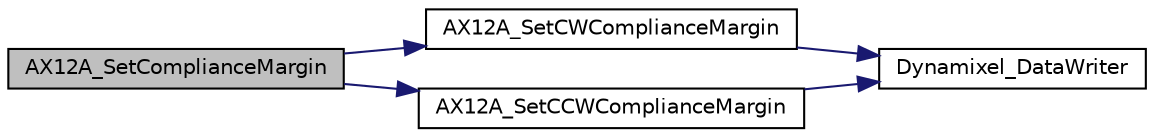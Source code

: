 digraph "AX12A_SetComplianceMargin"
{
  edge [fontname="Helvetica",fontsize="10",labelfontname="Helvetica",labelfontsize="10"];
  node [fontname="Helvetica",fontsize="10",shape=record];
  rankdir="LR";
  Node0 [label="AX12A_SetComplianceMargin",height=0.2,width=0.4,color="black", fillcolor="grey75", style="filled", fontcolor="black"];
  Node0 -> Node1 [color="midnightblue",fontsize="10",style="solid",fontname="Helvetica"];
  Node1 [label="AX12A_SetCWComplianceMargin",height=0.2,width=0.4,color="black", fillcolor="white", style="filled",URL="$group___a_x12_a___setters.html#gaa63744a89c07f50119d0d4f79a8345c1",tooltip="Sets the clockwise compliance margin for the current motor. "];
  Node1 -> Node2 [color="midnightblue",fontsize="10",style="solid",fontname="Helvetica"];
  Node2 [label="Dynamixel_DataWriter",height=0.2,width=0.4,color="black", fillcolor="white", style="filled",URL="$group___dynamixel_protocol_v1___public___functions___l_l___t_x___r_x.html#gaabac5f22c65d45c6e62aec697ac597bf",tooltip="Sends an array of data to a motor as per its configuration details. "];
  Node0 -> Node3 [color="midnightblue",fontsize="10",style="solid",fontname="Helvetica"];
  Node3 [label="AX12A_SetCCWComplianceMargin",height=0.2,width=0.4,color="black", fillcolor="white", style="filled",URL="$group___a_x12_a___setters.html#ga9335097bc945f1da3520d0e0d98109df",tooltip="Sets the counter-clockwise compliance margin for the current motor. "];
  Node3 -> Node2 [color="midnightblue",fontsize="10",style="solid",fontname="Helvetica"];
}
